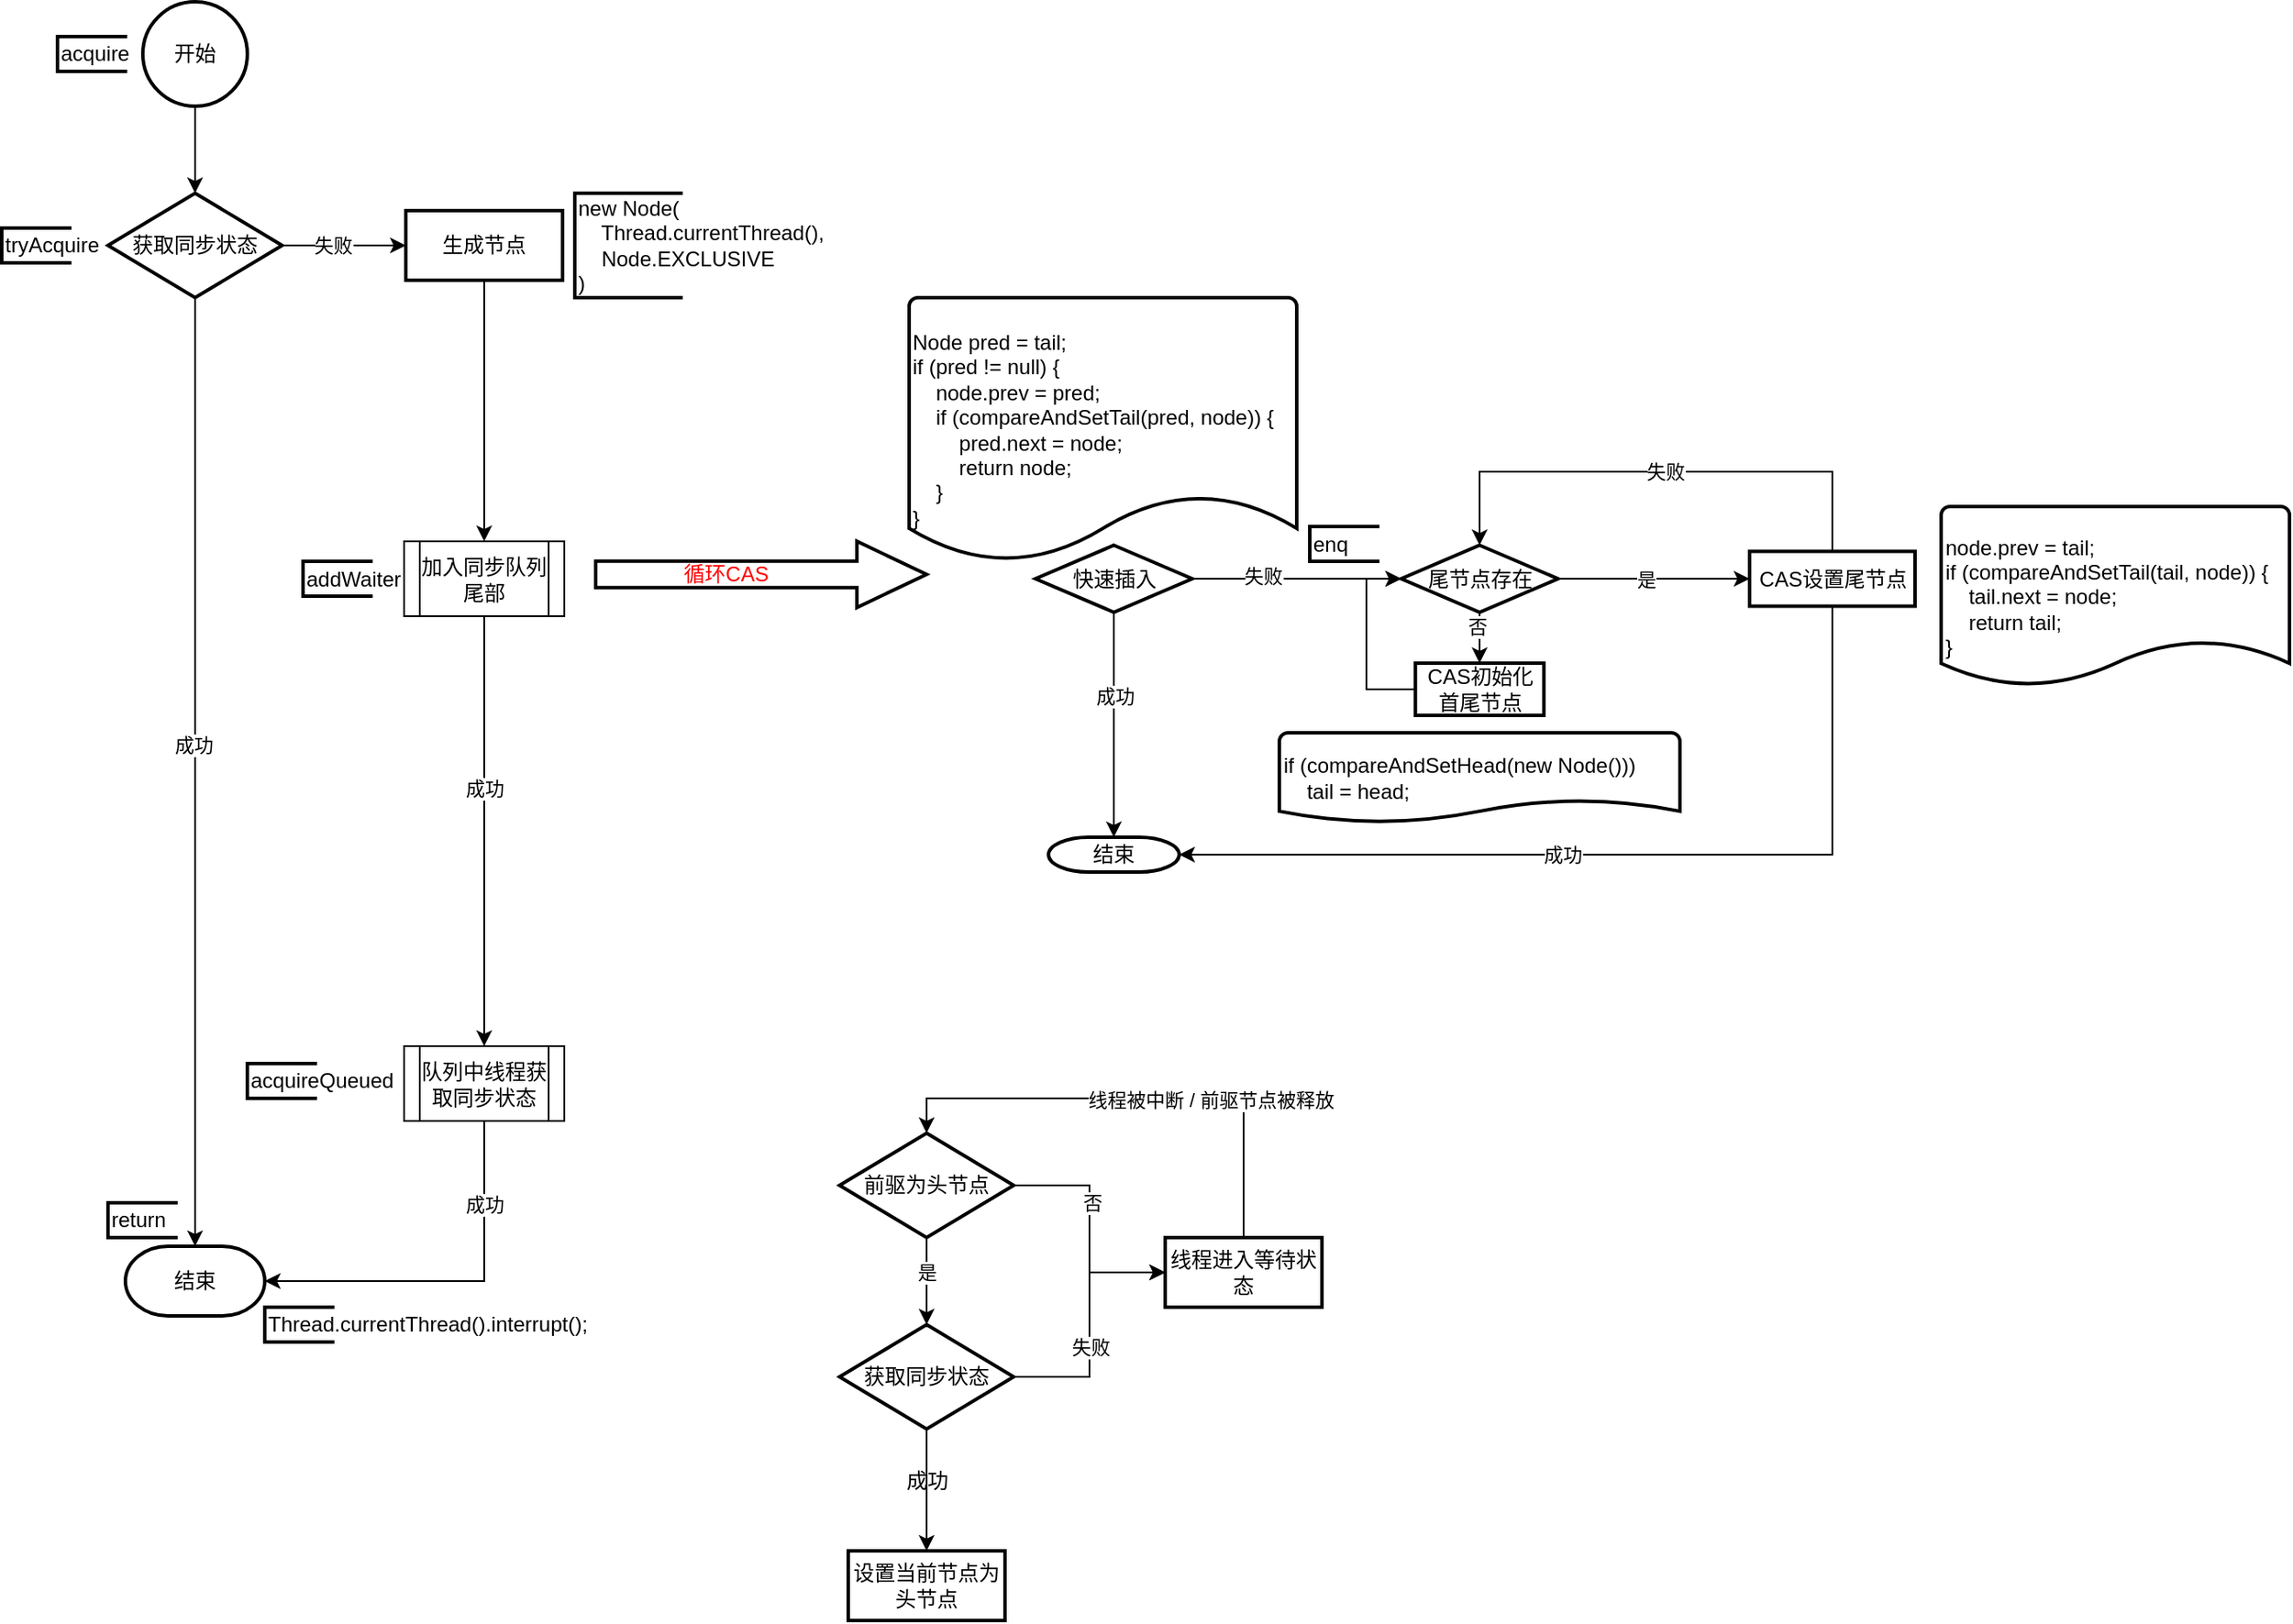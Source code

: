 <mxfile version="17.4.6" type="github">
  <diagram id="JyO5wfIBnVWaUuV6kD45" name="Page-1">
    <mxGraphModel dx="1038" dy="547" grid="1" gridSize="10" guides="1" tooltips="1" connect="1" arrows="1" fold="1" page="1" pageScale="1" pageWidth="850" pageHeight="1100" math="0" shadow="0">
      <root>
        <mxCell id="0" />
        <mxCell id="1" parent="0" />
        <mxCell id="2" value="结束" style="strokeWidth=2;html=1;shape=mxgraph.flowchart.terminator;whiteSpace=wrap;" parent="1" vertex="1">
          <mxGeometry x="80" y="775" width="80" height="40" as="geometry" />
        </mxCell>
        <mxCell id="oCD7jEItD05XK45wnstF-4" value="" style="edgeStyle=orthogonalEdgeStyle;rounded=0;orthogonalLoop=1;jettySize=auto;html=1;" parent="1" source="3" target="oCD7jEItD05XK45wnstF-3" edge="1">
          <mxGeometry relative="1" as="geometry" />
        </mxCell>
        <mxCell id="3" value="开始" style="strokeWidth=2;html=1;shape=mxgraph.flowchart.start_2;whiteSpace=wrap;" parent="1" vertex="1">
          <mxGeometry x="90" y="60" width="60" height="60" as="geometry" />
        </mxCell>
        <mxCell id="oCD7jEItD05XK45wnstF-6" value="" style="edgeStyle=orthogonalEdgeStyle;rounded=0;orthogonalLoop=1;jettySize=auto;html=1;" parent="1" source="oCD7jEItD05XK45wnstF-3" target="oCD7jEItD05XK45wnstF-5" edge="1">
          <mxGeometry relative="1" as="geometry" />
        </mxCell>
        <mxCell id="oCD7jEItD05XK45wnstF-22" value="失败" style="edgeLabel;html=1;align=center;verticalAlign=middle;resizable=0;points=[];" parent="oCD7jEItD05XK45wnstF-6" vertex="1" connectable="0">
          <mxGeometry x="-0.203" relative="1" as="geometry">
            <mxPoint as="offset" />
          </mxGeometry>
        </mxCell>
        <mxCell id="oCD7jEItD05XK45wnstF-20" style="edgeStyle=orthogonalEdgeStyle;rounded=0;orthogonalLoop=1;jettySize=auto;html=1;exitX=0.5;exitY=1;exitDx=0;exitDy=0;exitPerimeter=0;" parent="1" source="oCD7jEItD05XK45wnstF-3" target="2" edge="1">
          <mxGeometry relative="1" as="geometry" />
        </mxCell>
        <mxCell id="oCD7jEItD05XK45wnstF-21" value="成功" style="edgeLabel;html=1;align=center;verticalAlign=middle;resizable=0;points=[];" parent="oCD7jEItD05XK45wnstF-20" vertex="1" connectable="0">
          <mxGeometry x="-0.059" y="-1" relative="1" as="geometry">
            <mxPoint as="offset" />
          </mxGeometry>
        </mxCell>
        <mxCell id="oCD7jEItD05XK45wnstF-3" value="获取同步状态" style="strokeWidth=2;html=1;shape=mxgraph.flowchart.decision;whiteSpace=wrap;" parent="1" vertex="1">
          <mxGeometry x="70" y="170" width="100" height="60" as="geometry" />
        </mxCell>
        <mxCell id="UahutR7zqk75CTkZ1-3s-5" value="" style="edgeStyle=orthogonalEdgeStyle;rounded=0;orthogonalLoop=1;jettySize=auto;html=1;" edge="1" parent="1" source="oCD7jEItD05XK45wnstF-5" target="UahutR7zqk75CTkZ1-3s-4">
          <mxGeometry relative="1" as="geometry" />
        </mxCell>
        <mxCell id="oCD7jEItD05XK45wnstF-5" value="生成节点" style="whiteSpace=wrap;html=1;strokeWidth=2;" parent="1" vertex="1">
          <mxGeometry x="241" y="180" width="90" height="40" as="geometry" />
        </mxCell>
        <mxCell id="oCD7jEItD05XK45wnstF-14" value="" style="edgeStyle=orthogonalEdgeStyle;rounded=0;orthogonalLoop=1;jettySize=auto;html=1;" parent="1" source="oCD7jEItD05XK45wnstF-8" target="oCD7jEItD05XK45wnstF-9" edge="1">
          <mxGeometry relative="1" as="geometry" />
        </mxCell>
        <mxCell id="oCD7jEItD05XK45wnstF-23" value="是" style="edgeLabel;html=1;align=center;verticalAlign=middle;resizable=0;points=[];" parent="oCD7jEItD05XK45wnstF-14" vertex="1" connectable="0">
          <mxGeometry x="0.189" y="2" relative="1" as="geometry">
            <mxPoint x="-2" y="-10" as="offset" />
          </mxGeometry>
        </mxCell>
        <mxCell id="oCD7jEItD05XK45wnstF-17" value="" style="edgeStyle=orthogonalEdgeStyle;rounded=0;orthogonalLoop=1;jettySize=auto;html=1;" parent="1" source="oCD7jEItD05XK45wnstF-8" target="oCD7jEItD05XK45wnstF-11" edge="1">
          <mxGeometry relative="1" as="geometry" />
        </mxCell>
        <mxCell id="oCD7jEItD05XK45wnstF-24" value="否" style="edgeLabel;html=1;align=center;verticalAlign=middle;resizable=0;points=[];" parent="oCD7jEItD05XK45wnstF-17" vertex="1" connectable="0">
          <mxGeometry x="-0.492" y="-4" relative="1" as="geometry">
            <mxPoint x="10" y="6" as="offset" />
          </mxGeometry>
        </mxCell>
        <mxCell id="oCD7jEItD05XK45wnstF-8" value="前驱为头节点" style="strokeWidth=2;html=1;shape=mxgraph.flowchart.decision;whiteSpace=wrap;" parent="1" vertex="1">
          <mxGeometry x="490" y="710" width="100" height="60" as="geometry" />
        </mxCell>
        <mxCell id="oCD7jEItD05XK45wnstF-15" value="" style="edgeStyle=orthogonalEdgeStyle;rounded=0;orthogonalLoop=1;jettySize=auto;html=1;" parent="1" source="oCD7jEItD05XK45wnstF-9" target="oCD7jEItD05XK45wnstF-10" edge="1">
          <mxGeometry relative="1" as="geometry" />
        </mxCell>
        <mxCell id="oCD7jEItD05XK45wnstF-19" style="edgeStyle=orthogonalEdgeStyle;rounded=0;orthogonalLoop=1;jettySize=auto;html=1;entryX=0;entryY=0.5;entryDx=0;entryDy=0;" parent="1" source="oCD7jEItD05XK45wnstF-9" target="oCD7jEItD05XK45wnstF-11" edge="1">
          <mxGeometry relative="1" as="geometry" />
        </mxCell>
        <mxCell id="oCD7jEItD05XK45wnstF-26" value="失败" style="edgeLabel;html=1;align=center;verticalAlign=middle;resizable=0;points=[];" parent="oCD7jEItD05XK45wnstF-19" vertex="1" connectable="0">
          <mxGeometry x="-0.178" relative="1" as="geometry">
            <mxPoint as="offset" />
          </mxGeometry>
        </mxCell>
        <mxCell id="oCD7jEItD05XK45wnstF-9" value="获取同步状态" style="strokeWidth=2;html=1;shape=mxgraph.flowchart.decision;whiteSpace=wrap;" parent="1" vertex="1">
          <mxGeometry x="490" y="820" width="100" height="60" as="geometry" />
        </mxCell>
        <mxCell id="oCD7jEItD05XK45wnstF-10" value="设置当前节点为头节点" style="whiteSpace=wrap;html=1;strokeWidth=2;" parent="1" vertex="1">
          <mxGeometry x="495" y="950" width="90" height="40" as="geometry" />
        </mxCell>
        <mxCell id="oCD7jEItD05XK45wnstF-28" style="edgeStyle=orthogonalEdgeStyle;rounded=0;orthogonalLoop=1;jettySize=auto;html=1;entryX=0.5;entryY=0;entryDx=0;entryDy=0;entryPerimeter=0;exitX=0.5;exitY=0;exitDx=0;exitDy=0;" parent="1" source="oCD7jEItD05XK45wnstF-11" target="oCD7jEItD05XK45wnstF-8" edge="1">
          <mxGeometry relative="1" as="geometry" />
        </mxCell>
        <mxCell id="oCD7jEItD05XK45wnstF-29" value="线程被中断 / 前驱节点被释放" style="edgeLabel;html=1;align=center;verticalAlign=middle;resizable=0;points=[];" parent="oCD7jEItD05XK45wnstF-28" vertex="1" connectable="0">
          <mxGeometry x="-0.296" y="1" relative="1" as="geometry">
            <mxPoint as="offset" />
          </mxGeometry>
        </mxCell>
        <mxCell id="oCD7jEItD05XK45wnstF-11" value="线程进入等待状态" style="whiteSpace=wrap;html=1;strokeWidth=2;" parent="1" vertex="1">
          <mxGeometry x="677" y="770" width="90" height="40" as="geometry" />
        </mxCell>
        <mxCell id="oCD7jEItD05XK45wnstF-25" value="成功" style="text;html=1;align=center;verticalAlign=middle;resizable=0;points=[];autosize=1;strokeColor=none;fillColor=none;" parent="1" vertex="1">
          <mxGeometry x="520" y="900" width="40" height="20" as="geometry" />
        </mxCell>
        <mxCell id="4" value="addWaiter" style="strokeWidth=2;html=1;shape=mxgraph.flowchart.annotation_1;align=left;pointerEvents=1;" parent="1" vertex="1">
          <mxGeometry x="182" y="381.5" width="40" height="20" as="geometry" />
        </mxCell>
        <mxCell id="FTky2M5tSAe9HihGKmfP-4" value="acquire" style="strokeWidth=2;html=1;shape=mxgraph.flowchart.annotation_1;align=left;pointerEvents=1;" parent="1" vertex="1">
          <mxGeometry x="41" y="80" width="40" height="20" as="geometry" />
        </mxCell>
        <mxCell id="FTky2M5tSAe9HihGKmfP-5" value="tryAcquire" style="strokeWidth=2;html=1;shape=mxgraph.flowchart.annotation_1;align=left;pointerEvents=1;" parent="1" vertex="1">
          <mxGeometry x="9" y="190" width="40" height="20" as="geometry" />
        </mxCell>
        <mxCell id="FTky2M5tSAe9HihGKmfP-6" value="new Node(&lt;br&gt;&amp;nbsp; &amp;nbsp; Thread.currentThread(), &lt;br&gt;&amp;nbsp; &amp;nbsp; Node.EXCLUSIVE&lt;br&gt;)" style="strokeWidth=2;html=1;shape=mxgraph.flowchart.annotation_1;align=left;pointerEvents=1;" parent="1" vertex="1">
          <mxGeometry x="338" y="170" width="62" height="60" as="geometry" />
        </mxCell>
        <mxCell id="UahutR7zqk75CTkZ1-3s-8" value="" style="edgeStyle=orthogonalEdgeStyle;rounded=0;orthogonalLoop=1;jettySize=auto;html=1;" edge="1" parent="1" source="UahutR7zqk75CTkZ1-3s-4" target="UahutR7zqk75CTkZ1-3s-7">
          <mxGeometry relative="1" as="geometry" />
        </mxCell>
        <mxCell id="UahutR7zqk75CTkZ1-3s-13" value="成功" style="edgeLabel;html=1;align=center;verticalAlign=middle;resizable=0;points=[];" vertex="1" connectable="0" parent="UahutR7zqk75CTkZ1-3s-8">
          <mxGeometry x="-0.621" relative="1" as="geometry">
            <mxPoint y="52" as="offset" />
          </mxGeometry>
        </mxCell>
        <mxCell id="UahutR7zqk75CTkZ1-3s-4" value="加入同步队列尾部" style="shape=process;whiteSpace=wrap;html=1;backgroundOutline=1;" vertex="1" parent="1">
          <mxGeometry x="240" y="370" width="92" height="43" as="geometry" />
        </mxCell>
        <mxCell id="UahutR7zqk75CTkZ1-3s-11" style="edgeStyle=orthogonalEdgeStyle;rounded=0;orthogonalLoop=1;jettySize=auto;html=1;entryX=1;entryY=0.5;entryDx=0;entryDy=0;entryPerimeter=0;exitX=0.5;exitY=1;exitDx=0;exitDy=0;" edge="1" parent="1" source="UahutR7zqk75CTkZ1-3s-7" target="2">
          <mxGeometry relative="1" as="geometry" />
        </mxCell>
        <mxCell id="UahutR7zqk75CTkZ1-3s-14" value="成功" style="edgeLabel;html=1;align=center;verticalAlign=middle;resizable=0;points=[];" vertex="1" connectable="0" parent="UahutR7zqk75CTkZ1-3s-11">
          <mxGeometry x="-0.743" relative="1" as="geometry">
            <mxPoint y="20" as="offset" />
          </mxGeometry>
        </mxCell>
        <mxCell id="UahutR7zqk75CTkZ1-3s-7" value="队列中线程获取同步状态" style="shape=process;whiteSpace=wrap;html=1;backgroundOutline=1;" vertex="1" parent="1">
          <mxGeometry x="240" y="660" width="92" height="43" as="geometry" />
        </mxCell>
        <mxCell id="UahutR7zqk75CTkZ1-3s-10" value="acquireQueued" style="strokeWidth=2;html=1;shape=mxgraph.flowchart.annotation_1;align=left;pointerEvents=1;" vertex="1" parent="1">
          <mxGeometry x="150" y="670" width="40" height="20" as="geometry" />
        </mxCell>
        <mxCell id="UahutR7zqk75CTkZ1-3s-15" value="Thread.currentThread().interrupt();" style="strokeWidth=2;html=1;shape=mxgraph.flowchart.annotation_1;align=left;pointerEvents=1;" vertex="1" parent="1">
          <mxGeometry x="160" y="810" width="40" height="20" as="geometry" />
        </mxCell>
        <mxCell id="UahutR7zqk75CTkZ1-3s-16" value="return" style="strokeWidth=2;html=1;shape=mxgraph.flowchart.annotation_1;align=left;pointerEvents=1;" vertex="1" parent="1">
          <mxGeometry x="70" y="750" width="40" height="20" as="geometry" />
        </mxCell>
        <mxCell id="UahutR7zqk75CTkZ1-3s-21" value="" style="edgeStyle=orthogonalEdgeStyle;rounded=0;orthogonalLoop=1;jettySize=auto;html=1;" edge="1" parent="1" source="UahutR7zqk75CTkZ1-3s-19" target="UahutR7zqk75CTkZ1-3s-20">
          <mxGeometry relative="1" as="geometry" />
        </mxCell>
        <mxCell id="UahutR7zqk75CTkZ1-3s-22" value="成功" style="edgeLabel;html=1;align=center;verticalAlign=middle;resizable=0;points=[];" vertex="1" connectable="0" parent="UahutR7zqk75CTkZ1-3s-21">
          <mxGeometry x="-0.296" relative="1" as="geometry">
            <mxPoint y="2" as="offset" />
          </mxGeometry>
        </mxCell>
        <mxCell id="UahutR7zqk75CTkZ1-3s-25" value="" style="edgeStyle=orthogonalEdgeStyle;rounded=0;orthogonalLoop=1;jettySize=auto;html=1;" edge="1" parent="1" source="UahutR7zqk75CTkZ1-3s-19" target="UahutR7zqk75CTkZ1-3s-24">
          <mxGeometry relative="1" as="geometry" />
        </mxCell>
        <mxCell id="UahutR7zqk75CTkZ1-3s-44" value="失败" style="edgeLabel;html=1;align=center;verticalAlign=middle;resizable=0;points=[];" vertex="1" connectable="0" parent="UahutR7zqk75CTkZ1-3s-25">
          <mxGeometry x="-0.337" y="2" relative="1" as="geometry">
            <mxPoint as="offset" />
          </mxGeometry>
        </mxCell>
        <mxCell id="UahutR7zqk75CTkZ1-3s-19" value="快速插入" style="strokeWidth=2;html=1;shape=mxgraph.flowchart.decision;whiteSpace=wrap;" vertex="1" parent="1">
          <mxGeometry x="602.5" y="372.25" width="90" height="38.5" as="geometry" />
        </mxCell>
        <mxCell id="UahutR7zqk75CTkZ1-3s-20" value="结束" style="strokeWidth=2;html=1;shape=mxgraph.flowchart.terminator;whiteSpace=wrap;" vertex="1" parent="1">
          <mxGeometry x="610" y="540" width="75" height="20" as="geometry" />
        </mxCell>
        <mxCell id="UahutR7zqk75CTkZ1-3s-23" value="&lt;div&gt;Node pred = tail;&lt;/div&gt;&lt;div&gt;if (pred != null) {&lt;/div&gt;&lt;div&gt;&lt;span&gt;&lt;/span&gt;&amp;nbsp; &amp;nbsp; node.prev = pred;&lt;/div&gt;&lt;div&gt;&lt;span&gt;&lt;/span&gt;&amp;nbsp; &amp;nbsp; if (compareAndSetTail(pred, node)) {&lt;/div&gt;&lt;div&gt;&lt;span&gt;&lt;/span&gt;&amp;nbsp; &amp;nbsp; &amp;nbsp; &amp;nbsp; pred.next = node;&lt;/div&gt;&lt;div&gt;&lt;span&gt;&lt;/span&gt;&amp;nbsp; &amp;nbsp; &amp;nbsp; &amp;nbsp; return node;&lt;/div&gt;&lt;div&gt;&lt;span&gt;&lt;/span&gt;&amp;nbsp; &amp;nbsp; }&lt;/div&gt;&lt;div&gt;}&lt;/div&gt;" style="strokeWidth=2;html=1;shape=mxgraph.flowchart.document2;whiteSpace=wrap;size=0.25;align=left;" vertex="1" parent="1">
          <mxGeometry x="530" y="230" width="222.5" height="151.5" as="geometry" />
        </mxCell>
        <mxCell id="UahutR7zqk75CTkZ1-3s-29" value="" style="edgeStyle=orthogonalEdgeStyle;rounded=0;orthogonalLoop=1;jettySize=auto;html=1;" edge="1" parent="1" source="UahutR7zqk75CTkZ1-3s-24" target="UahutR7zqk75CTkZ1-3s-28">
          <mxGeometry relative="1" as="geometry" />
        </mxCell>
        <mxCell id="UahutR7zqk75CTkZ1-3s-34" value="是" style="edgeLabel;html=1;align=center;verticalAlign=middle;resizable=0;points=[];" vertex="1" connectable="0" parent="UahutR7zqk75CTkZ1-3s-29">
          <mxGeometry x="-0.251" relative="1" as="geometry">
            <mxPoint x="9" as="offset" />
          </mxGeometry>
        </mxCell>
        <mxCell id="UahutR7zqk75CTkZ1-3s-39" value="" style="edgeStyle=orthogonalEdgeStyle;rounded=0;orthogonalLoop=1;jettySize=auto;html=1;" edge="1" parent="1" source="UahutR7zqk75CTkZ1-3s-24" target="UahutR7zqk75CTkZ1-3s-38">
          <mxGeometry relative="1" as="geometry" />
        </mxCell>
        <mxCell id="UahutR7zqk75CTkZ1-3s-41" value="否" style="edgeLabel;html=1;align=center;verticalAlign=middle;resizable=0;points=[];" vertex="1" connectable="0" parent="UahutR7zqk75CTkZ1-3s-39">
          <mxGeometry x="-0.688" y="-2" relative="1" as="geometry">
            <mxPoint as="offset" />
          </mxGeometry>
        </mxCell>
        <mxCell id="UahutR7zqk75CTkZ1-3s-24" value="尾节点存在" style="strokeWidth=2;html=1;shape=mxgraph.flowchart.decision;whiteSpace=wrap;" vertex="1" parent="1">
          <mxGeometry x="812.5" y="372.25" width="90" height="38.5" as="geometry" />
        </mxCell>
        <mxCell id="UahutR7zqk75CTkZ1-3s-30" style="edgeStyle=orthogonalEdgeStyle;rounded=0;orthogonalLoop=1;jettySize=auto;html=1;entryX=1;entryY=0.5;entryDx=0;entryDy=0;entryPerimeter=0;exitX=0.5;exitY=1;exitDx=0;exitDy=0;" edge="1" parent="1" source="UahutR7zqk75CTkZ1-3s-28" target="UahutR7zqk75CTkZ1-3s-20">
          <mxGeometry relative="1" as="geometry" />
        </mxCell>
        <mxCell id="UahutR7zqk75CTkZ1-3s-31" value="成功" style="edgeLabel;html=1;align=center;verticalAlign=middle;resizable=0;points=[];" vertex="1" connectable="0" parent="UahutR7zqk75CTkZ1-3s-30">
          <mxGeometry x="-0.283" y="2" relative="1" as="geometry">
            <mxPoint x="-113" y="-2" as="offset" />
          </mxGeometry>
        </mxCell>
        <mxCell id="UahutR7zqk75CTkZ1-3s-32" style="edgeStyle=orthogonalEdgeStyle;rounded=0;orthogonalLoop=1;jettySize=auto;html=1;entryX=0.5;entryY=0;entryDx=0;entryDy=0;entryPerimeter=0;exitX=0.5;exitY=0;exitDx=0;exitDy=0;" edge="1" parent="1" source="UahutR7zqk75CTkZ1-3s-28" target="UahutR7zqk75CTkZ1-3s-24">
          <mxGeometry relative="1" as="geometry">
            <Array as="points">
              <mxPoint x="1060.5" y="330" />
              <mxPoint x="857.5" y="330" />
            </Array>
          </mxGeometry>
        </mxCell>
        <mxCell id="UahutR7zqk75CTkZ1-3s-33" value="失败" style="edgeLabel;html=1;align=center;verticalAlign=middle;resizable=0;points=[];" vertex="1" connectable="0" parent="UahutR7zqk75CTkZ1-3s-32">
          <mxGeometry x="-0.108" relative="1" as="geometry">
            <mxPoint x="-13" as="offset" />
          </mxGeometry>
        </mxCell>
        <mxCell id="UahutR7zqk75CTkZ1-3s-28" value="CAS设置尾节点" style="whiteSpace=wrap;html=1;strokeWidth=2;" vertex="1" parent="1">
          <mxGeometry x="1012.5" y="375.75" width="95" height="31.5" as="geometry" />
        </mxCell>
        <mxCell id="UahutR7zqk75CTkZ1-3s-40" style="edgeStyle=orthogonalEdgeStyle;rounded=0;orthogonalLoop=1;jettySize=auto;html=1;entryX=0;entryY=0.5;entryDx=0;entryDy=0;entryPerimeter=0;exitX=0;exitY=0.5;exitDx=0;exitDy=0;" edge="1" parent="1" source="UahutR7zqk75CTkZ1-3s-38" target="UahutR7zqk75CTkZ1-3s-24">
          <mxGeometry relative="1" as="geometry" />
        </mxCell>
        <mxCell id="UahutR7zqk75CTkZ1-3s-38" value="CAS初始化首尾节点" style="whiteSpace=wrap;html=1;strokeWidth=2;" vertex="1" parent="1">
          <mxGeometry x="820.63" y="440" width="73.75" height="30" as="geometry" />
        </mxCell>
        <mxCell id="UahutR7zqk75CTkZ1-3s-42" value="&lt;div&gt;if (compareAndSetHead(new Node()))&lt;/div&gt;&lt;div&gt;&amp;nbsp; &amp;nbsp; tail = head;&lt;/div&gt;" style="strokeWidth=2;html=1;shape=mxgraph.flowchart.document2;whiteSpace=wrap;size=0.25;align=left;" vertex="1" parent="1">
          <mxGeometry x="742.51" y="480" width="230" height="51.5" as="geometry" />
        </mxCell>
        <mxCell id="UahutR7zqk75CTkZ1-3s-45" value="&lt;div&gt;node.prev = tail;&lt;/div&gt;&lt;div&gt;if (compareAndSetTail(tail, node)) {&lt;/div&gt;&lt;div&gt;&lt;span&gt;&lt;/span&gt;&amp;nbsp; &amp;nbsp; tail.next = node;&lt;/div&gt;&lt;div&gt;&lt;span&gt;&lt;/span&gt;&amp;nbsp; &amp;nbsp; return tail;&lt;/div&gt;&lt;div&gt;}&lt;/div&gt;" style="strokeWidth=2;html=1;shape=mxgraph.flowchart.document2;whiteSpace=wrap;size=0.25;align=left;" vertex="1" parent="1">
          <mxGeometry x="1122.5" y="350" width="200" height="103" as="geometry" />
        </mxCell>
        <mxCell id="UahutR7zqk75CTkZ1-3s-46" value="enq" style="strokeWidth=2;html=1;shape=mxgraph.flowchart.annotation_1;align=left;pointerEvents=1;" vertex="1" parent="1">
          <mxGeometry x="760" y="361.5" width="40" height="20" as="geometry" />
        </mxCell>
        <mxCell id="UahutR7zqk75CTkZ1-3s-48" value="" style="verticalLabelPosition=bottom;verticalAlign=top;html=1;strokeWidth=2;shape=mxgraph.arrows2.arrow;dy=0.6;dx=40;notch=0;" vertex="1" parent="1">
          <mxGeometry x="350" y="370" width="190" height="38" as="geometry" />
        </mxCell>
        <mxCell id="UahutR7zqk75CTkZ1-3s-49" value="循环CAS" style="text;html=1;strokeColor=none;fillColor=none;align=center;verticalAlign=middle;whiteSpace=wrap;rounded=0;fontColor=#FF0000;" vertex="1" parent="1">
          <mxGeometry x="395" y="374" width="60" height="30" as="geometry" />
        </mxCell>
      </root>
    </mxGraphModel>
  </diagram>
</mxfile>
